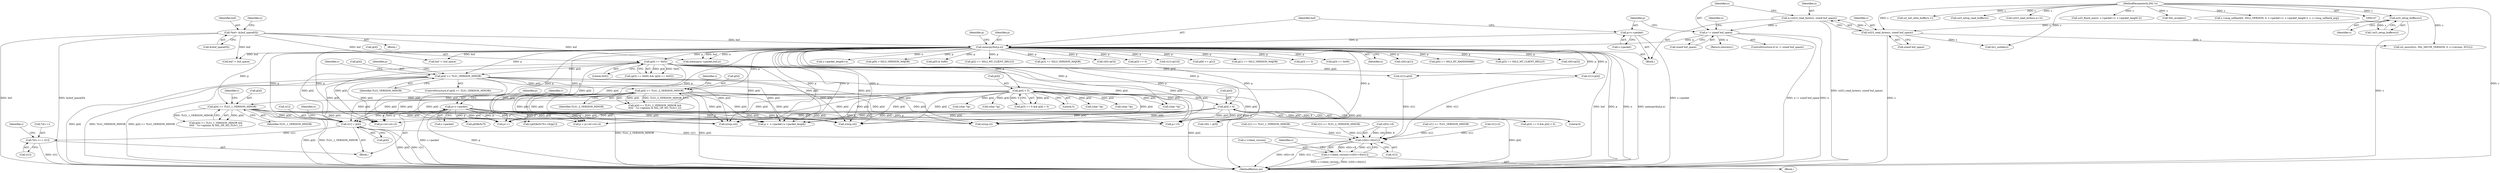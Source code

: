digraph "0_openssl_392fa7a952e97d82eac6958c81ed1e256e6b8ca5@pointer" {
"1000758" [label="(Call,v[1] = p[4])"];
"1000292" [label="(Call,p[4] >= TLS1_VERSION_MINOR)"];
"1000215" [label="(Call,memcpy(buf,p,n))"];
"1000152" [label="(Call,*buf= &(buf_space[0]))"];
"1000210" [label="(Call,p=s->packet)"];
"1000204" [label="(Call,n != sizeof buf_space)"];
"1000197" [label="(Call,n=ssl23_read_bytes(s, sizeof buf_space))"];
"1000199" [label="(Call,ssl23_read_bytes(s, sizeof buf_space))"];
"1000194" [label="(Call,ssl3_setup_buffers(s))"];
"1000148" [label="(MethodParameterIn,SSL *s)"];
"1000239" [label="(Call,p[4] == 0x02)"];
"1000746" [label="(Call,p=s->packet)"];
"1000300" [label="(Call,p[4] >= TLS1_2_VERSION_MINOR)"];
"1000481" [label="(Call,p[4] < 6)"];
"1000454" [label="(Call,p[4] < 5)"];
"1000325" [label="(Call,p[4] >= TLS1_1_VERSION_MINOR)"];
"1000904" [label="(Call,*(d++) = v[1])"];
"1001218" [label="(Call,(v[0]<<8)|v[1])"];
"1001214" [label="(Call,s->client_version=(v[0]<<8)|v[1])"];
"1000759" [label="(Call,v[1])"];
"1001131" [label="(Call,s->packet_length=n)"];
"1000908" [label="(Call,v[1])"];
"1000912" [label="(Identifier,i)"];
"1000492" [label="(Call,p[9] > SSL3_VERSION_MAJOR)"];
"1001215" [label="(Call,s->client_version)"];
"1000481" [label="(Call,p[4] < 6)"];
"1000767" [label="(Call,((p[0]&0x7f)<<8)|p[1])"];
"1000904" [label="(Call,*(d++) = v[1])"];
"1000296" [label="(Identifier,TLS1_VERSION_MINOR)"];
"1000212" [label="(Call,s->packet)"];
"1000766" [label="(Identifier,n)"];
"1000326" [label="(Call,p[4])"];
"1000201" [label="(Call,sizeof buf_space)"];
"1001016" [label="(Call,p <  s->packet+s->packet_length)"];
"1000300" [label="(Call,p[4] >= TLS1_2_VERSION_MINOR)"];
"1000746" [label="(Call,p=s->packet)"];
"1000182" [label="(Block,)"];
"1000221" [label="(Call,p[0] & 0x80)"];
"1000209" [label="(Identifier,n)"];
"1000195" [label="(Identifier,s)"];
"1000206" [label="(Call,sizeof buf_space)"];
"1000226" [label="(Call,p[2] == SSL2_MT_CLIENT_HELLO)"];
"1000208" [label="(Return,return(n);)"];
"1001218" [label="(Call,(v[0]<<8)|v[1])"];
"1000198" [label="(Identifier,n)"];
"1000252" [label="(Call,v[1]=p[4])"];
"1001117" [label="(Call,ssl_init_wbio_buffer(s,1))"];
"1000646" [label="(Call,(char *)p)"];
"1001031" [label="(Call,p++)"];
"1000678" [label="(Call,(char *)p)"];
"1000291" [label="(ControlStructure,if (p[4] >= TLS1_VERSION_MINOR))"];
"1000148" [label="(MethodParameterIn,SSL *s)"];
"1000853" [label="(Call,n2s(p,csl))"];
"1000271" [label="(Call,p[3] == SSL3_VERSION_MAJOR)"];
"1000203" [label="(ControlStructure,if (n != sizeof buf_space))"];
"1000223" [label="(Identifier,p)"];
"1000215" [label="(Call,memcpy(buf,p,n))"];
"1000325" [label="(Call,p[4] >= TLS1_1_VERSION_MINOR)"];
"1001165" [label="(Call,memcpy(s->packet,buf,n))"];
"1000243" [label="(Literal,0x02)"];
"1000758" [label="(Call,v[1] = p[4])"];
"1000511" [label="(Call,v[1] >= TLS1_VERSION_MINOR)"];
"1000153" [label="(Identifier,buf)"];
"1000149" [label="(Block,)"];
"1000742" [label="(Block,)"];
"1000245" [label="(Call,v[0]=p[3])"];
"1001214" [label="(Call,s->client_version=(v[0]<<8)|v[1])"];
"1000293" [label="(Call,p[4])"];
"1000476" [label="(Call,p[3] == 0)"];
"1000655" [label="(Call,(char *)p)"];
"1000503" [label="(Call,v[1]=p[10])"];
"1000482" [label="(Call,p[4])"];
"1000194" [label="(Call,ssl3_setup_buffers(s))"];
"1000333" [label="(Identifier,s)"];
"1000747" [label="(Identifier,p)"];
"1000663" [label="(Call,(char *)p)"];
"1000459" [label="(Call,p[9] >= p[1])"];
"1001229" [label="(Identifier,s)"];
"1001265" [label="(Call,buf != buf_space)"];
"1001148" [label="(Call,ssl3_setup_read_buffer(s))"];
"1001273" [label="(MethodReturn,int)"];
"1000475" [label="(Call,p[3] == 0 && p[4] < 6)"];
"1000187" [label="(Call,v[1]=0)"];
"1000753" [label="(Identifier,v)"];
"1000800" [label="(Call,ssl23_read_bytes(s,n+2))"];
"1000485" [label="(Literal,6)"];
"1000637" [label="(Call,(char *)p)"];
"1000152" [label="(Call,*buf= &(buf_space[0]))"];
"1000204" [label="(Call,n != sizeof buf_space)"];
"1000723" [label="(Call,ssl_security(s, SSL_SECOP_VERSION, 0, s->version, NULL))"];
"1000210" [label="(Call,p=s->packet)"];
"1001255" [label="(Call,buf != buf_space)"];
"1000436" [label="(Call,p[1] == SSL3_VERSION_MAJOR)"];
"1000448" [label="(Call,p[3] == 0 && p[4] < 5)"];
"1000542" [label="(Call,v[1] >= TLS1_1_VERSION_MINOR)"];
"1000199" [label="(Call,ssl23_read_bytes(s, sizeof buf_space))"];
"1000449" [label="(Call,p[3] == 0)"];
"1000458" [label="(Literal,5)"];
"1000850" [label="(Call,p+=5)"];
"1000234" [label="(Call,p[3] == 0x00)"];
"1001006" [label="(Call,p = p+csl+sil+cl)"];
"1000701" [label="(Call,tls1_suiteb(s))"];
"1000292" [label="(Call,p[4] >= TLS1_VERSION_MINOR)"];
"1000751" [label="(Call,v[0] = p[3])"];
"1000811" [label="(Call,ssl3_finish_mac(s, s->packet+2, s->packet_length-2))"];
"1000762" [label="(Call,p[4])"];
"1000748" [label="(Call,s->packet)"];
"1000205" [label="(Identifier,n)"];
"1000519" [label="(Call,v[1] >= TLS1_2_VERSION_MINOR)"];
"1001261" [label="(Call,SSL_accept(s))"];
"1000827" [label="(Call,s->msg_callback(0, SSL2_VERSION, 0, s->packet+2, s->packet_length-2, s, s->msg_callback_arg))"];
"1001224" [label="(Call,v[1])"];
"1000284" [label="(Call,v[1]=p[4])"];
"1000324" [label="(Call,p[4] >= TLS1_1_VERSION_MINOR &&\n\t\t\t\t\t   !(s->options & SSL_OP_NO_TLSv1_1))"];
"1000218" [label="(Identifier,n)"];
"1000467" [label="(Call,v[0]=p[1])"];
"1000430" [label="(Call,p[0] == SSL3_RT_HANDSHAKE)"];
"1000154" [label="(Call,&(buf_space[0]))"];
"1000905" [label="(Call,*(d++))"];
"1000233" [label="(Call,(p[3] == 0x00) && (p[4] == 0x02))"];
"1001008" [label="(Call,p+csl+sil+cl)"];
"1000856" [label="(Call,n2s(p,sil))"];
"1000216" [label="(Identifier,buf)"];
"1000442" [label="(Call,p[5] == SSL3_MT_CLIENT_HELLO)"];
"1001219" [label="(Call,v[0]<<8)"];
"1000240" [label="(Call,p[4])"];
"1000302" [label="(Identifier,p)"];
"1000217" [label="(Identifier,p)"];
"1000168" [label="(Identifier,n)"];
"1000304" [label="(Identifier,TLS1_2_VERSION_MINOR)"];
"1001095" [label="(Block,)"];
"1000197" [label="(Call,n=ssl23_read_bytes(s, sizeof buf_space))"];
"1000402" [label="(Identifier,s)"];
"1000769" [label="(Call,p[0]&0x7f)"];
"1000299" [label="(Call,p[4] >= TLS1_2_VERSION_MINOR &&\n\t\t\t\t\t   !(s->options & SSL_OP_NO_TLSv1_2))"];
"1000329" [label="(Identifier,TLS1_1_VERSION_MINOR)"];
"1000455" [label="(Call,p[4])"];
"1000454" [label="(Call,p[4] < 5)"];
"1000277" [label="(Call,v[0]=p[3])"];
"1000200" [label="(Identifier,s)"];
"1000301" [label="(Call,p[4])"];
"1000239" [label="(Call,p[4] == 0x02)"];
"1000859" [label="(Call,n2s(p,cl))"];
"1000211" [label="(Identifier,p)"];
"1000193" [label="(Call,!ssl3_setup_buffers(s))"];
"1000308" [label="(Identifier,s)"];
"1000758" -> "1000742"  [label="AST: "];
"1000758" -> "1000762"  [label="CFG: "];
"1000759" -> "1000758"  [label="AST: "];
"1000762" -> "1000758"  [label="AST: "];
"1000766" -> "1000758"  [label="CFG: "];
"1000758" -> "1001273"  [label="DDG: p[4]"];
"1000758" -> "1001273"  [label="DDG: v[1]"];
"1000292" -> "1000758"  [label="DDG: p[4]"];
"1000746" -> "1000758"  [label="DDG: p"];
"1000239" -> "1000758"  [label="DDG: p[4]"];
"1000300" -> "1000758"  [label="DDG: p[4]"];
"1000481" -> "1000758"  [label="DDG: p[4]"];
"1000325" -> "1000758"  [label="DDG: p[4]"];
"1000454" -> "1000758"  [label="DDG: p[4]"];
"1000215" -> "1000758"  [label="DDG: p"];
"1000758" -> "1000904"  [label="DDG: v[1]"];
"1000758" -> "1001218"  [label="DDG: v[1]"];
"1000292" -> "1000291"  [label="AST: "];
"1000292" -> "1000296"  [label="CFG: "];
"1000293" -> "1000292"  [label="AST: "];
"1000296" -> "1000292"  [label="AST: "];
"1000302" -> "1000292"  [label="CFG: "];
"1000402" -> "1000292"  [label="CFG: "];
"1000292" -> "1001273"  [label="DDG: p[4] >= TLS1_VERSION_MINOR"];
"1000292" -> "1001273"  [label="DDG: p[4]"];
"1000292" -> "1001273"  [label="DDG: TLS1_VERSION_MINOR"];
"1000215" -> "1000292"  [label="DDG: p"];
"1000239" -> "1000292"  [label="DDG: p[4]"];
"1000292" -> "1000300"  [label="DDG: p[4]"];
"1000292" -> "1000850"  [label="DDG: p[4]"];
"1000292" -> "1000853"  [label="DDG: p[4]"];
"1000292" -> "1000856"  [label="DDG: p[4]"];
"1000292" -> "1000859"  [label="DDG: p[4]"];
"1000292" -> "1001006"  [label="DDG: p[4]"];
"1000292" -> "1001008"  [label="DDG: p[4]"];
"1000292" -> "1001016"  [label="DDG: p[4]"];
"1000292" -> "1001031"  [label="DDG: p[4]"];
"1000215" -> "1000182"  [label="AST: "];
"1000215" -> "1000218"  [label="CFG: "];
"1000216" -> "1000215"  [label="AST: "];
"1000217" -> "1000215"  [label="AST: "];
"1000218" -> "1000215"  [label="AST: "];
"1000223" -> "1000215"  [label="CFG: "];
"1000215" -> "1001273"  [label="DDG: buf"];
"1000215" -> "1001273"  [label="DDG: p"];
"1000215" -> "1001273"  [label="DDG: n"];
"1000215" -> "1001273"  [label="DDG: memcpy(buf,p,n)"];
"1000152" -> "1000215"  [label="DDG: buf"];
"1000210" -> "1000215"  [label="DDG: p"];
"1000204" -> "1000215"  [label="DDG: n"];
"1000215" -> "1000221"  [label="DDG: p"];
"1000215" -> "1000226"  [label="DDG: p"];
"1000215" -> "1000234"  [label="DDG: p"];
"1000215" -> "1000239"  [label="DDG: p"];
"1000215" -> "1000245"  [label="DDG: p"];
"1000215" -> "1000252"  [label="DDG: p"];
"1000215" -> "1000271"  [label="DDG: p"];
"1000215" -> "1000277"  [label="DDG: p"];
"1000215" -> "1000284"  [label="DDG: p"];
"1000215" -> "1000300"  [label="DDG: p"];
"1000215" -> "1000325"  [label="DDG: p"];
"1000215" -> "1000430"  [label="DDG: p"];
"1000215" -> "1000436"  [label="DDG: p"];
"1000215" -> "1000442"  [label="DDG: p"];
"1000215" -> "1000449"  [label="DDG: p"];
"1000215" -> "1000454"  [label="DDG: p"];
"1000215" -> "1000459"  [label="DDG: p"];
"1000215" -> "1000467"  [label="DDG: p"];
"1000215" -> "1000476"  [label="DDG: p"];
"1000215" -> "1000481"  [label="DDG: p"];
"1000215" -> "1000492"  [label="DDG: p"];
"1000215" -> "1000503"  [label="DDG: p"];
"1000215" -> "1000637"  [label="DDG: p"];
"1000215" -> "1000751"  [label="DDG: p"];
"1000215" -> "1000767"  [label="DDG: p"];
"1000215" -> "1000850"  [label="DDG: p"];
"1000215" -> "1000853"  [label="DDG: p"];
"1000215" -> "1000856"  [label="DDG: p"];
"1000215" -> "1000859"  [label="DDG: p"];
"1000215" -> "1001006"  [label="DDG: p"];
"1000215" -> "1001008"  [label="DDG: p"];
"1000215" -> "1001016"  [label="DDG: p"];
"1000215" -> "1001031"  [label="DDG: p"];
"1000215" -> "1001131"  [label="DDG: n"];
"1000215" -> "1001165"  [label="DDG: buf"];
"1000215" -> "1001165"  [label="DDG: n"];
"1000215" -> "1001255"  [label="DDG: buf"];
"1000215" -> "1001265"  [label="DDG: buf"];
"1000152" -> "1000149"  [label="AST: "];
"1000152" -> "1000154"  [label="CFG: "];
"1000153" -> "1000152"  [label="AST: "];
"1000154" -> "1000152"  [label="AST: "];
"1000168" -> "1000152"  [label="CFG: "];
"1000152" -> "1001273"  [label="DDG: buf"];
"1000152" -> "1001273"  [label="DDG: &(buf_space[0])"];
"1000152" -> "1001165"  [label="DDG: buf"];
"1000152" -> "1001255"  [label="DDG: buf"];
"1000152" -> "1001265"  [label="DDG: buf"];
"1000210" -> "1000182"  [label="AST: "];
"1000210" -> "1000212"  [label="CFG: "];
"1000211" -> "1000210"  [label="AST: "];
"1000212" -> "1000210"  [label="AST: "];
"1000216" -> "1000210"  [label="CFG: "];
"1000210" -> "1001273"  [label="DDG: s->packet"];
"1000204" -> "1000203"  [label="AST: "];
"1000204" -> "1000206"  [label="CFG: "];
"1000205" -> "1000204"  [label="AST: "];
"1000206" -> "1000204"  [label="AST: "];
"1000209" -> "1000204"  [label="CFG: "];
"1000211" -> "1000204"  [label="CFG: "];
"1000204" -> "1001273"  [label="DDG: n"];
"1000204" -> "1001273"  [label="DDG: n != sizeof buf_space"];
"1000197" -> "1000204"  [label="DDG: n"];
"1000204" -> "1000208"  [label="DDG: n"];
"1000197" -> "1000182"  [label="AST: "];
"1000197" -> "1000199"  [label="CFG: "];
"1000198" -> "1000197"  [label="AST: "];
"1000199" -> "1000197"  [label="AST: "];
"1000205" -> "1000197"  [label="CFG: "];
"1000197" -> "1001273"  [label="DDG: ssl23_read_bytes(s, sizeof buf_space)"];
"1000199" -> "1000197"  [label="DDG: s"];
"1000199" -> "1000201"  [label="CFG: "];
"1000200" -> "1000199"  [label="AST: "];
"1000201" -> "1000199"  [label="AST: "];
"1000199" -> "1001273"  [label="DDG: s"];
"1000194" -> "1000199"  [label="DDG: s"];
"1000148" -> "1000199"  [label="DDG: s"];
"1000199" -> "1000701"  [label="DDG: s"];
"1000199" -> "1000723"  [label="DDG: s"];
"1000194" -> "1000193"  [label="AST: "];
"1000194" -> "1000195"  [label="CFG: "];
"1000195" -> "1000194"  [label="AST: "];
"1000193" -> "1000194"  [label="CFG: "];
"1000194" -> "1001273"  [label="DDG: s"];
"1000194" -> "1000193"  [label="DDG: s"];
"1000148" -> "1000194"  [label="DDG: s"];
"1000148" -> "1000147"  [label="AST: "];
"1000148" -> "1001273"  [label="DDG: s"];
"1000148" -> "1000701"  [label="DDG: s"];
"1000148" -> "1000723"  [label="DDG: s"];
"1000148" -> "1000800"  [label="DDG: s"];
"1000148" -> "1000811"  [label="DDG: s"];
"1000148" -> "1000827"  [label="DDG: s"];
"1000148" -> "1001117"  [label="DDG: s"];
"1000148" -> "1001148"  [label="DDG: s"];
"1000148" -> "1001261"  [label="DDG: s"];
"1000239" -> "1000233"  [label="AST: "];
"1000239" -> "1000243"  [label="CFG: "];
"1000240" -> "1000239"  [label="AST: "];
"1000243" -> "1000239"  [label="AST: "];
"1000233" -> "1000239"  [label="CFG: "];
"1000239" -> "1001273"  [label="DDG: p[4]"];
"1000239" -> "1000233"  [label="DDG: p[4]"];
"1000239" -> "1000233"  [label="DDG: 0x02"];
"1000239" -> "1000252"  [label="DDG: p[4]"];
"1000239" -> "1000284"  [label="DDG: p[4]"];
"1000239" -> "1000850"  [label="DDG: p[4]"];
"1000239" -> "1000853"  [label="DDG: p[4]"];
"1000239" -> "1000856"  [label="DDG: p[4]"];
"1000239" -> "1000859"  [label="DDG: p[4]"];
"1000239" -> "1001006"  [label="DDG: p[4]"];
"1000239" -> "1001008"  [label="DDG: p[4]"];
"1000239" -> "1001016"  [label="DDG: p[4]"];
"1000239" -> "1001031"  [label="DDG: p[4]"];
"1000746" -> "1000742"  [label="AST: "];
"1000746" -> "1000748"  [label="CFG: "];
"1000747" -> "1000746"  [label="AST: "];
"1000748" -> "1000746"  [label="AST: "];
"1000753" -> "1000746"  [label="CFG: "];
"1000746" -> "1001273"  [label="DDG: s->packet"];
"1000746" -> "1001273"  [label="DDG: p"];
"1000746" -> "1000751"  [label="DDG: p"];
"1000746" -> "1000769"  [label="DDG: p"];
"1000746" -> "1000767"  [label="DDG: p"];
"1000746" -> "1000850"  [label="DDG: p"];
"1000746" -> "1000853"  [label="DDG: p"];
"1000746" -> "1000856"  [label="DDG: p"];
"1000746" -> "1000859"  [label="DDG: p"];
"1000746" -> "1001006"  [label="DDG: p"];
"1000746" -> "1001008"  [label="DDG: p"];
"1000746" -> "1001016"  [label="DDG: p"];
"1000746" -> "1001031"  [label="DDG: p"];
"1000300" -> "1000299"  [label="AST: "];
"1000300" -> "1000304"  [label="CFG: "];
"1000301" -> "1000300"  [label="AST: "];
"1000304" -> "1000300"  [label="AST: "];
"1000308" -> "1000300"  [label="CFG: "];
"1000299" -> "1000300"  [label="CFG: "];
"1000300" -> "1001273"  [label="DDG: TLS1_2_VERSION_MINOR"];
"1000300" -> "1001273"  [label="DDG: p[4]"];
"1000300" -> "1000299"  [label="DDG: p[4]"];
"1000300" -> "1000299"  [label="DDG: TLS1_2_VERSION_MINOR"];
"1000300" -> "1000325"  [label="DDG: p[4]"];
"1000300" -> "1000850"  [label="DDG: p[4]"];
"1000300" -> "1000853"  [label="DDG: p[4]"];
"1000300" -> "1000856"  [label="DDG: p[4]"];
"1000300" -> "1000859"  [label="DDG: p[4]"];
"1000300" -> "1001006"  [label="DDG: p[4]"];
"1000300" -> "1001008"  [label="DDG: p[4]"];
"1000300" -> "1001016"  [label="DDG: p[4]"];
"1000300" -> "1001031"  [label="DDG: p[4]"];
"1000481" -> "1000475"  [label="AST: "];
"1000481" -> "1000485"  [label="CFG: "];
"1000482" -> "1000481"  [label="AST: "];
"1000485" -> "1000481"  [label="AST: "];
"1000475" -> "1000481"  [label="CFG: "];
"1000481" -> "1001273"  [label="DDG: p[4]"];
"1000481" -> "1000475"  [label="DDG: p[4]"];
"1000481" -> "1000475"  [label="DDG: 6"];
"1000454" -> "1000481"  [label="DDG: p[4]"];
"1000481" -> "1000850"  [label="DDG: p[4]"];
"1000481" -> "1000853"  [label="DDG: p[4]"];
"1000481" -> "1000856"  [label="DDG: p[4]"];
"1000481" -> "1000859"  [label="DDG: p[4]"];
"1000481" -> "1001006"  [label="DDG: p[4]"];
"1000481" -> "1001008"  [label="DDG: p[4]"];
"1000481" -> "1001016"  [label="DDG: p[4]"];
"1000481" -> "1001031"  [label="DDG: p[4]"];
"1000454" -> "1000448"  [label="AST: "];
"1000454" -> "1000458"  [label="CFG: "];
"1000455" -> "1000454"  [label="AST: "];
"1000458" -> "1000454"  [label="AST: "];
"1000448" -> "1000454"  [label="CFG: "];
"1000454" -> "1001273"  [label="DDG: p[4]"];
"1000454" -> "1000448"  [label="DDG: p[4]"];
"1000454" -> "1000448"  [label="DDG: 5"];
"1000454" -> "1000637"  [label="DDG: p[4]"];
"1000454" -> "1000646"  [label="DDG: p[4]"];
"1000454" -> "1000655"  [label="DDG: p[4]"];
"1000454" -> "1000663"  [label="DDG: p[4]"];
"1000454" -> "1000678"  [label="DDG: p[4]"];
"1000454" -> "1000850"  [label="DDG: p[4]"];
"1000454" -> "1000853"  [label="DDG: p[4]"];
"1000454" -> "1000856"  [label="DDG: p[4]"];
"1000454" -> "1000859"  [label="DDG: p[4]"];
"1000454" -> "1001006"  [label="DDG: p[4]"];
"1000454" -> "1001008"  [label="DDG: p[4]"];
"1000454" -> "1001016"  [label="DDG: p[4]"];
"1000454" -> "1001031"  [label="DDG: p[4]"];
"1000325" -> "1000324"  [label="AST: "];
"1000325" -> "1000329"  [label="CFG: "];
"1000326" -> "1000325"  [label="AST: "];
"1000329" -> "1000325"  [label="AST: "];
"1000333" -> "1000325"  [label="CFG: "];
"1000324" -> "1000325"  [label="CFG: "];
"1000325" -> "1001273"  [label="DDG: p[4]"];
"1000325" -> "1001273"  [label="DDG: TLS1_1_VERSION_MINOR"];
"1000325" -> "1000324"  [label="DDG: p[4]"];
"1000325" -> "1000324"  [label="DDG: TLS1_1_VERSION_MINOR"];
"1000325" -> "1000850"  [label="DDG: p[4]"];
"1000325" -> "1000853"  [label="DDG: p[4]"];
"1000325" -> "1000856"  [label="DDG: p[4]"];
"1000325" -> "1000859"  [label="DDG: p[4]"];
"1000325" -> "1001006"  [label="DDG: p[4]"];
"1000325" -> "1001008"  [label="DDG: p[4]"];
"1000325" -> "1001016"  [label="DDG: p[4]"];
"1000325" -> "1001031"  [label="DDG: p[4]"];
"1000904" -> "1000742"  [label="AST: "];
"1000904" -> "1000908"  [label="CFG: "];
"1000905" -> "1000904"  [label="AST: "];
"1000908" -> "1000904"  [label="AST: "];
"1000912" -> "1000904"  [label="CFG: "];
"1000904" -> "1001273"  [label="DDG: v[1]"];
"1001218" -> "1001214"  [label="AST: "];
"1001218" -> "1001224"  [label="CFG: "];
"1001219" -> "1001218"  [label="AST: "];
"1001224" -> "1001218"  [label="AST: "];
"1001214" -> "1001218"  [label="CFG: "];
"1001218" -> "1001273"  [label="DDG: v[0]<<8"];
"1001218" -> "1001273"  [label="DDG: v[1]"];
"1001218" -> "1001214"  [label="DDG: v[0]<<8"];
"1001218" -> "1001214"  [label="DDG: v[1]"];
"1001219" -> "1001218"  [label="DDG: v[0]"];
"1001219" -> "1001218"  [label="DDG: 8"];
"1000187" -> "1001218"  [label="DDG: v[1]"];
"1000284" -> "1001218"  [label="DDG: v[1]"];
"1000519" -> "1001218"  [label="DDG: v[1]"];
"1000252" -> "1001218"  [label="DDG: v[1]"];
"1000542" -> "1001218"  [label="DDG: v[1]"];
"1000511" -> "1001218"  [label="DDG: v[1]"];
"1001214" -> "1001095"  [label="AST: "];
"1001215" -> "1001214"  [label="AST: "];
"1001229" -> "1001214"  [label="CFG: "];
"1001214" -> "1001273"  [label="DDG: s->client_version"];
"1001214" -> "1001273"  [label="DDG: (v[0]<<8)|v[1]"];
}
